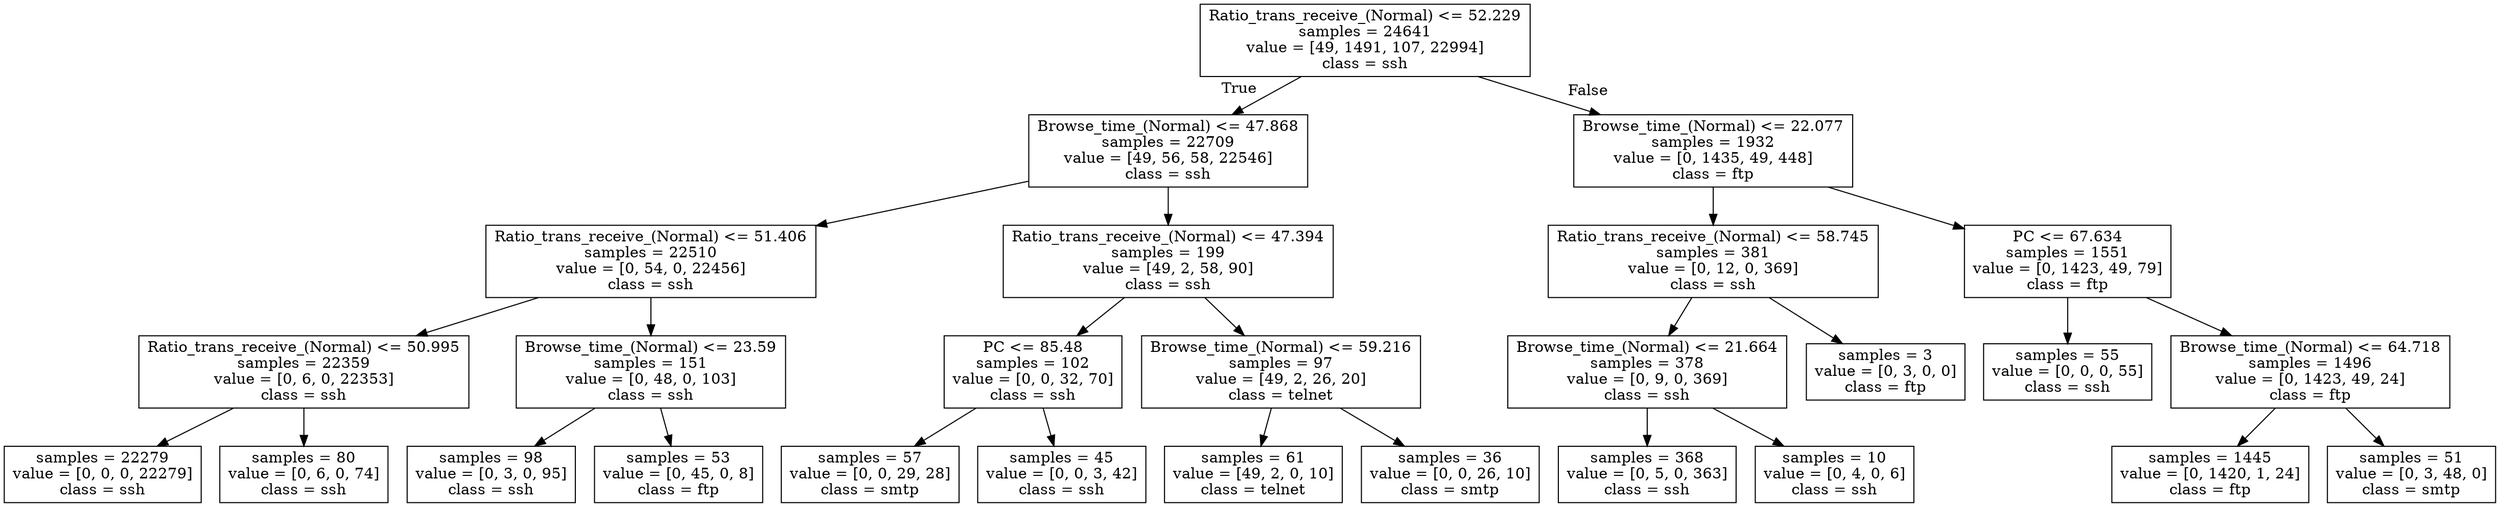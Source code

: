digraph Tree {
node [shape=box] ;
0 [label="Ratio_trans_receive_(Normal) <= 52.229\nsamples = 24641\nvalue = [49, 1491, 107, 22994]\nclass = ssh"] ;
1 [label="Browse_time_(Normal) <= 47.868\nsamples = 22709\nvalue = [49, 56, 58, 22546]\nclass = ssh"] ;
0 -> 1 [labeldistance=2.5, labelangle=45, headlabel="True"] ;
2 [label="Ratio_trans_receive_(Normal) <= 51.406\nsamples = 22510\nvalue = [0, 54, 0, 22456]\nclass = ssh"] ;
1 -> 2 ;
3 [label="Ratio_trans_receive_(Normal) <= 50.995\nsamples = 22359\nvalue = [0, 6, 0, 22353]\nclass = ssh"] ;
2 -> 3 ;
4 [label="samples = 22279\nvalue = [0, 0, 0, 22279]\nclass = ssh"] ;
3 -> 4 ;
5 [label="samples = 80\nvalue = [0, 6, 0, 74]\nclass = ssh"] ;
3 -> 5 ;
6 [label="Browse_time_(Normal) <= 23.59\nsamples = 151\nvalue = [0, 48, 0, 103]\nclass = ssh"] ;
2 -> 6 ;
7 [label="samples = 98\nvalue = [0, 3, 0, 95]\nclass = ssh"] ;
6 -> 7 ;
8 [label="samples = 53\nvalue = [0, 45, 0, 8]\nclass = ftp"] ;
6 -> 8 ;
9 [label="Ratio_trans_receive_(Normal) <= 47.394\nsamples = 199\nvalue = [49, 2, 58, 90]\nclass = ssh"] ;
1 -> 9 ;
10 [label="PC <= 85.48\nsamples = 102\nvalue = [0, 0, 32, 70]\nclass = ssh"] ;
9 -> 10 ;
11 [label="samples = 57\nvalue = [0, 0, 29, 28]\nclass = smtp"] ;
10 -> 11 ;
12 [label="samples = 45\nvalue = [0, 0, 3, 42]\nclass = ssh"] ;
10 -> 12 ;
13 [label="Browse_time_(Normal) <= 59.216\nsamples = 97\nvalue = [49, 2, 26, 20]\nclass = telnet"] ;
9 -> 13 ;
14 [label="samples = 61\nvalue = [49, 2, 0, 10]\nclass = telnet"] ;
13 -> 14 ;
15 [label="samples = 36\nvalue = [0, 0, 26, 10]\nclass = smtp"] ;
13 -> 15 ;
16 [label="Browse_time_(Normal) <= 22.077\nsamples = 1932\nvalue = [0, 1435, 49, 448]\nclass = ftp"] ;
0 -> 16 [labeldistance=2.5, labelangle=-45, headlabel="False"] ;
17 [label="Ratio_trans_receive_(Normal) <= 58.745\nsamples = 381\nvalue = [0, 12, 0, 369]\nclass = ssh"] ;
16 -> 17 ;
18 [label="Browse_time_(Normal) <= 21.664\nsamples = 378\nvalue = [0, 9, 0, 369]\nclass = ssh"] ;
17 -> 18 ;
19 [label="samples = 368\nvalue = [0, 5, 0, 363]\nclass = ssh"] ;
18 -> 19 ;
20 [label="samples = 10\nvalue = [0, 4, 0, 6]\nclass = ssh"] ;
18 -> 20 ;
21 [label="samples = 3\nvalue = [0, 3, 0, 0]\nclass = ftp"] ;
17 -> 21 ;
22 [label="PC <= 67.634\nsamples = 1551\nvalue = [0, 1423, 49, 79]\nclass = ftp"] ;
16 -> 22 ;
23 [label="samples = 55\nvalue = [0, 0, 0, 55]\nclass = ssh"] ;
22 -> 23 ;
24 [label="Browse_time_(Normal) <= 64.718\nsamples = 1496\nvalue = [0, 1423, 49, 24]\nclass = ftp"] ;
22 -> 24 ;
25 [label="samples = 1445\nvalue = [0, 1420, 1, 24]\nclass = ftp"] ;
24 -> 25 ;
26 [label="samples = 51\nvalue = [0, 3, 48, 0]\nclass = smtp"] ;
24 -> 26 ;
}